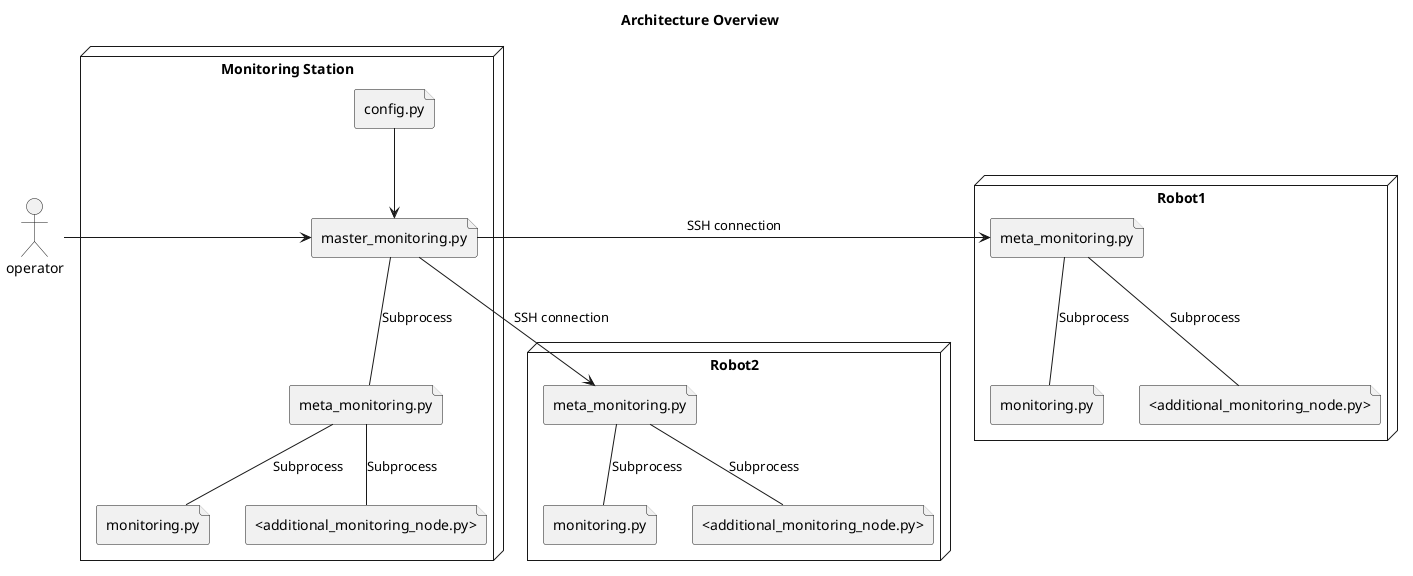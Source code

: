 @startuml
title Architecture Overview
actor operator

node Monitoring_station as "Monitoring Station" {
    file f1 as "master_monitoring.py"
    file f01 as "config.py"
    file f2 as "meta_monitoring.py"
    file f3 as "monitoring.py"
    file f4 as "<additional_monitoring_node.py>"
}


node Robot1 {
    file f6 as "meta_monitoring.py"
    file f7 as "monitoring.py"
    file f8 as "<additional_monitoring_node.py>"
}

node Robot2 {
    file f10 as "meta_monitoring.py"
    file f11 as "monitoring.py"
    file f12 as "<additional_monitoring_node.py>"
}

operator -> f1
f1 -> f6 : "SSH connection"
f1 --> f10 : "SSH connection"

f6 -- f7 : "Subprocess"
f6 -- f8 : "Subprocess"

f10 -- f11 : "Subprocess"
f10 -- f12 : "Subprocess"

f01 --> f1
f1 -- f2 : "Subprocess"
f2 -- f3 : "Subprocess"
f2 -- f4 : "Subprocess"
@enduml